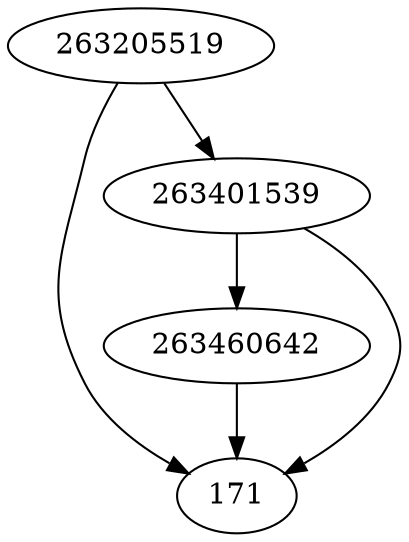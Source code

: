 strict digraph  {
263460642;
171;
263401539;
263205519;
263460642 -> 171;
263401539 -> 171;
263401539 -> 263460642;
263205519 -> 171;
263205519 -> 263401539;
}
